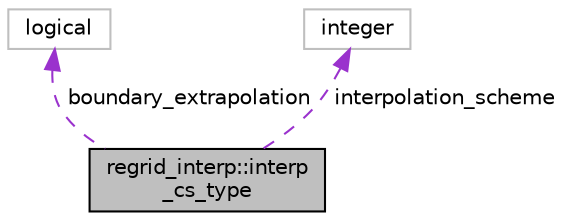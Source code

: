 digraph "regrid_interp::interp_cs_type"
{
 // INTERACTIVE_SVG=YES
 // LATEX_PDF_SIZE
  edge [fontname="Helvetica",fontsize="10",labelfontname="Helvetica",labelfontsize="10"];
  node [fontname="Helvetica",fontsize="10",shape=record];
  Node1 [label="regrid_interp::interp\l_cs_type",height=0.2,width=0.4,color="black", fillcolor="grey75", style="filled", fontcolor="black",tooltip="Control structure for regrid_interp module."];
  Node2 -> Node1 [dir="back",color="darkorchid3",fontsize="10",style="dashed",label=" boundary_extrapolation" ,fontname="Helvetica"];
  Node2 [label="logical",height=0.2,width=0.4,color="grey75", fillcolor="white", style="filled",tooltip=" "];
  Node3 -> Node1 [dir="back",color="darkorchid3",fontsize="10",style="dashed",label=" interpolation_scheme" ,fontname="Helvetica"];
  Node3 [label="integer",height=0.2,width=0.4,color="grey75", fillcolor="white", style="filled",tooltip=" "];
}
